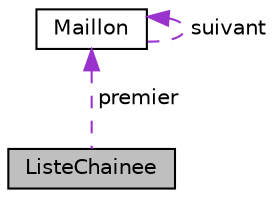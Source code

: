 digraph "ListeChainee"
{
  edge [fontname="Helvetica",fontsize="10",labelfontname="Helvetica",labelfontsize="10"];
  node [fontname="Helvetica",fontsize="10",shape=record];
  Node1 [label="ListeChainee",height=0.2,width=0.4,color="black", fillcolor="grey75", style="filled", fontcolor="black"];
  Node2 -> Node1 [dir="back",color="darkorchid3",fontsize="10",style="dashed",label=" premier" ,fontname="Helvetica"];
  Node2 [label="Maillon",height=0.2,width=0.4,color="black", fillcolor="white", style="filled",URL="$structMaillon.html",tooltip="Structure représentant Maillon de la liste chainée. Elle contient un tic d&#39;arrivé et un pointeur sur ..."];
  Node2 -> Node2 [dir="back",color="darkorchid3",fontsize="10",style="dashed",label=" suivant" ,fontname="Helvetica"];
}
